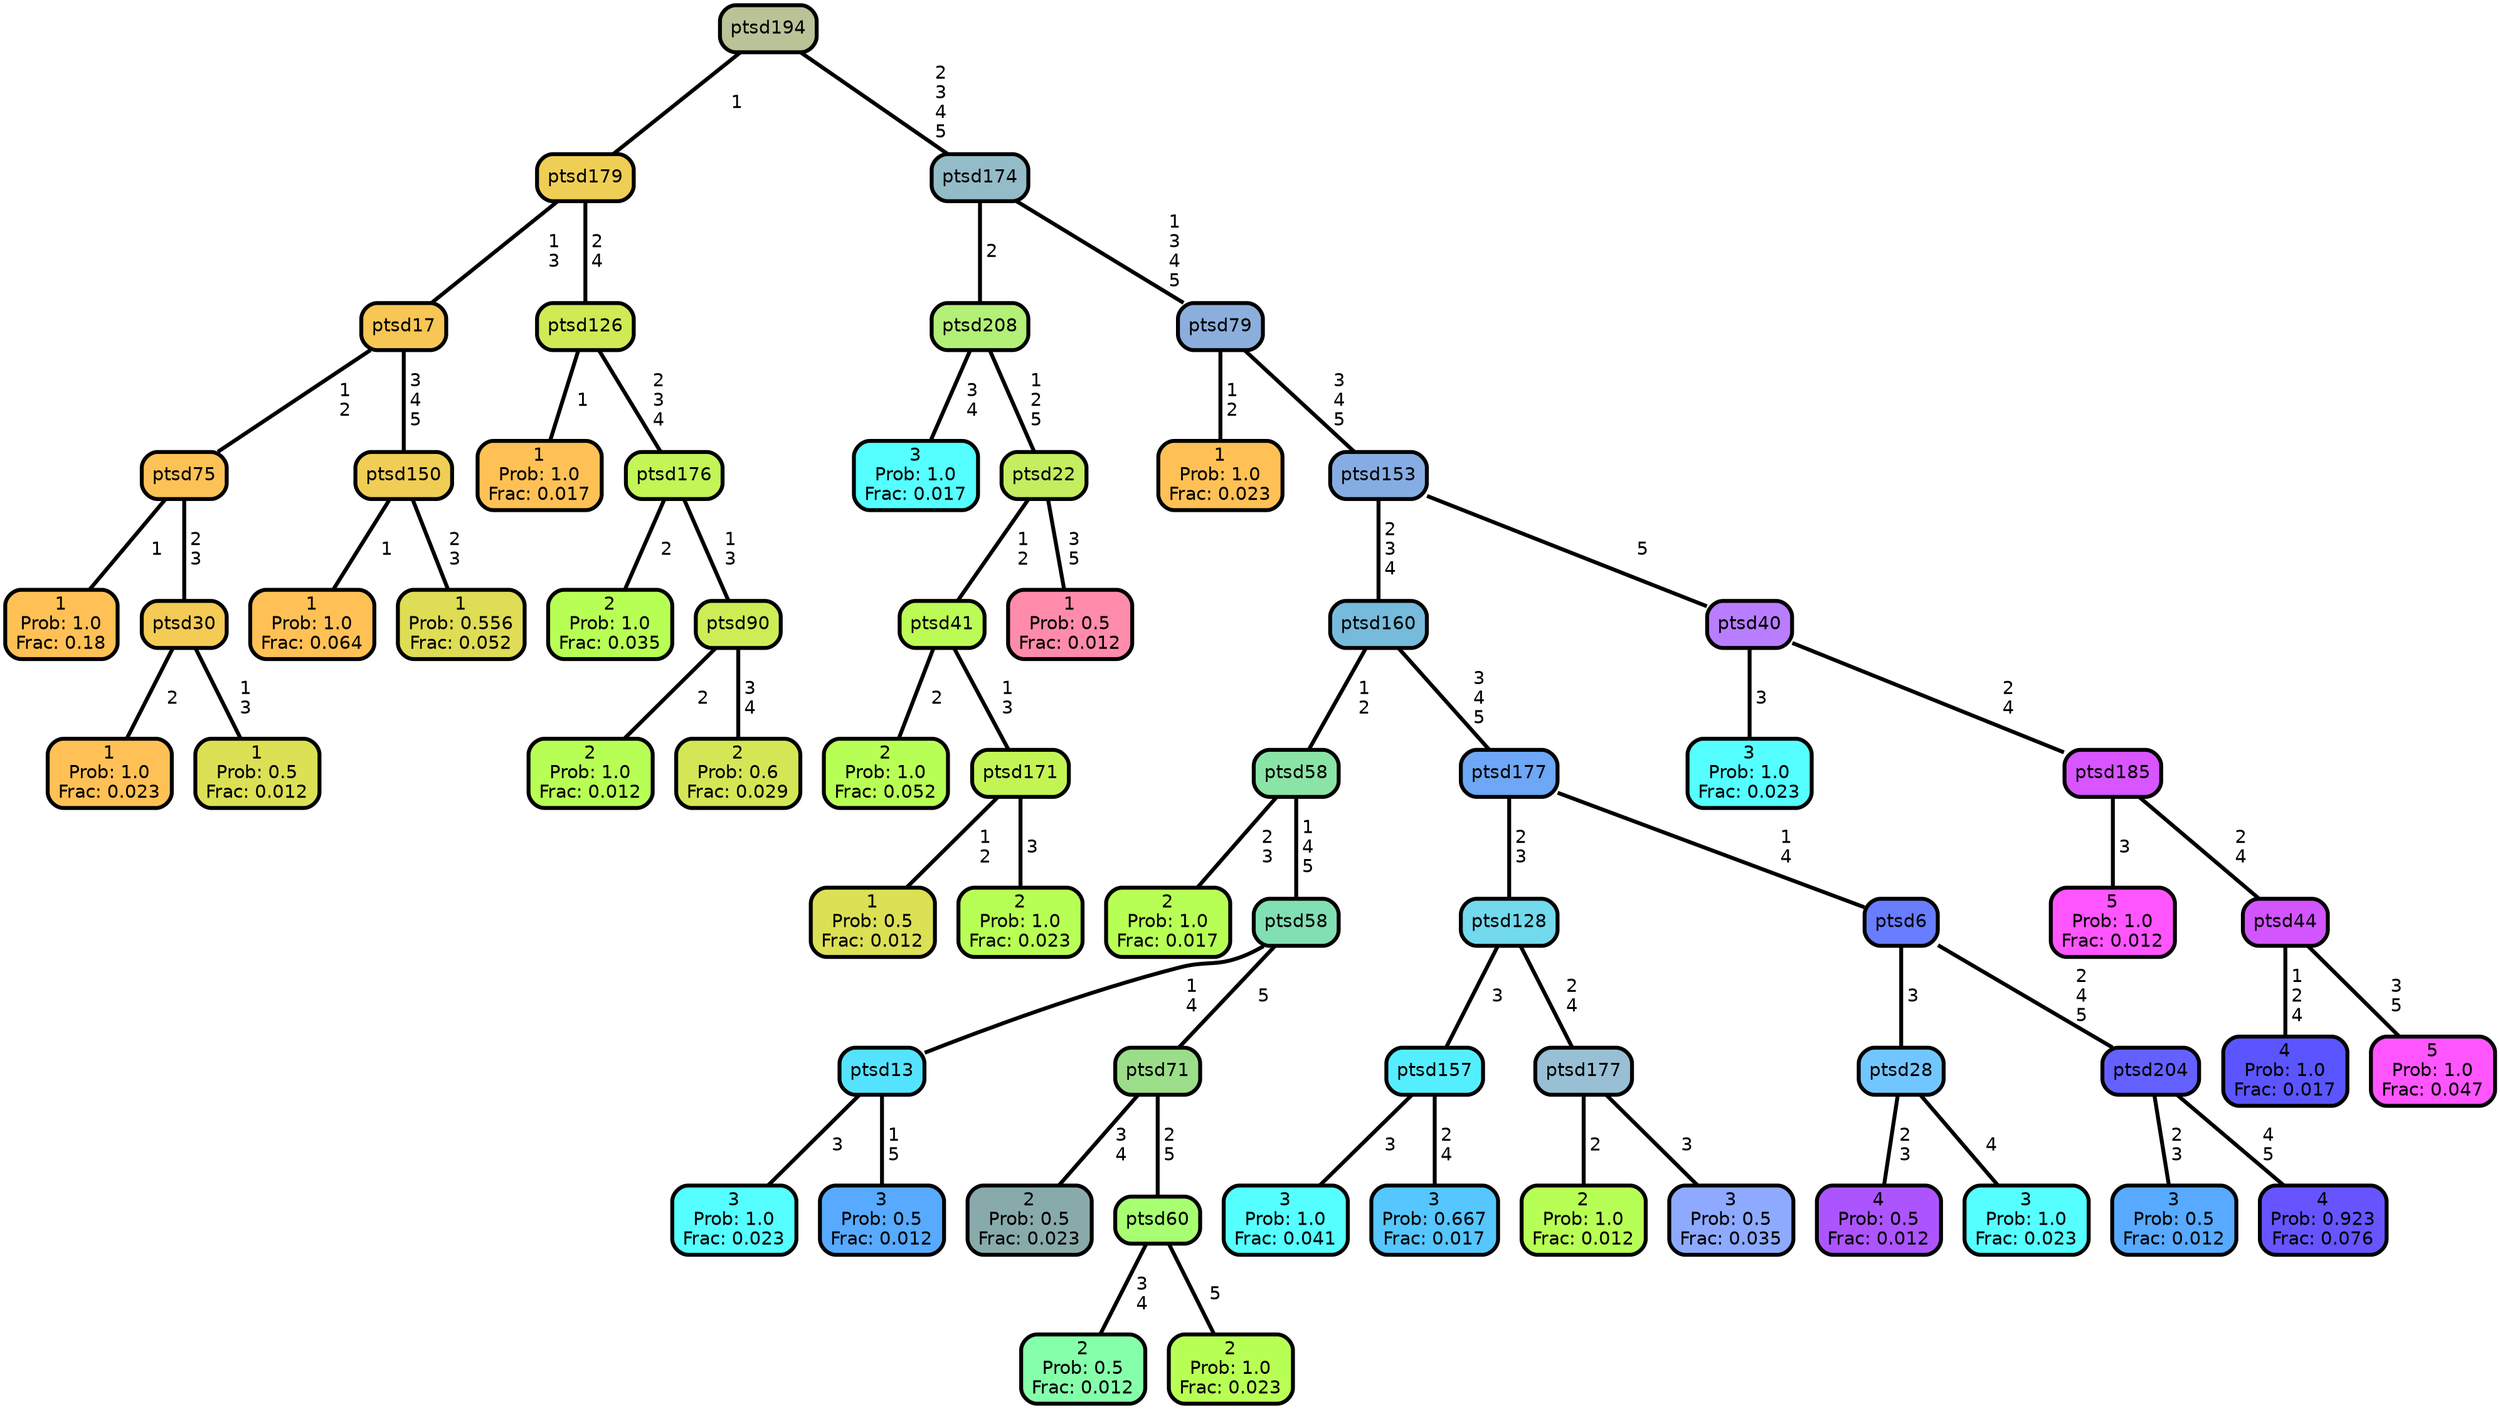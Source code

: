 graph Tree {
node [shape=box, style="filled, rounded",color="black",penwidth="3",fontcolor="black",                 fontname=helvetica] ;
graph [ranksep="0 equally", splines=straight,                 bgcolor=transparent, dpi=200] ;
edge [fontname=helvetica, color=black] ;
0 [label="1
Prob: 1.0
Frac: 0.18", fillcolor="#ffc155"] ;
1 [label="ptsd75", fillcolor="#fdc255"] ;
2 [label="1
Prob: 1.0
Frac: 0.023", fillcolor="#ffc155"] ;
3 [label="ptsd30", fillcolor="#f3cb55"] ;
4 [label="1
Prob: 0.5
Frac: 0.012", fillcolor="#dbe055"] ;
5 [label="ptsd17", fillcolor="#f8c655"] ;
6 [label="1
Prob: 1.0
Frac: 0.064", fillcolor="#ffc155"] ;
7 [label="ptsd150", fillcolor="#f0cd55"] ;
8 [label="1
Prob: 0.556
Frac: 0.052", fillcolor="#dfdc55"] ;
9 [label="ptsd179", fillcolor="#efce55"] ;
10 [label="1
Prob: 1.0
Frac: 0.017", fillcolor="#ffc155"] ;
11 [label="ptsd126", fillcolor="#ceeb55"] ;
12 [label="2
Prob: 1.0
Frac: 0.035", fillcolor="#b8ff55"] ;
13 [label="ptsd176", fillcolor="#c2f555"] ;
14 [label="2
Prob: 1.0
Frac: 0.012", fillcolor="#b8ff55"] ;
15 [label="ptsd90", fillcolor="#cced55"] ;
16 [label="2
Prob: 0.6
Frac: 0.029", fillcolor="#d4e655"] ;
17 [label="ptsd194", fillcolor="#bac397"] ;
18 [label="3
Prob: 1.0
Frac: 0.017", fillcolor="#55ffff"] ;
19 [label="ptsd208", fillcolor="#b3f077"] ;
20 [label="2
Prob: 1.0
Frac: 0.052", fillcolor="#b8ff55"] ;
21 [label="ptsd41", fillcolor="#bcfa55"] ;
22 [label="1
Prob: 0.5
Frac: 0.012", fillcolor="#dbe055"] ;
23 [label="ptsd171", fillcolor="#c3f455"] ;
24 [label="2
Prob: 1.0
Frac: 0.023", fillcolor="#b8ff55"] ;
25 [label="ptsd22", fillcolor="#c4ed5f"] ;
26 [label="1
Prob: 0.5
Frac: 0.012", fillcolor="#ff8baa"] ;
27 [label="ptsd174", fillcolor="#94bbc8"] ;
28 [label="1
Prob: 1.0
Frac: 0.023", fillcolor="#ffc155"] ;
29 [label="ptsd79", fillcolor="#8caedc"] ;
30 [label="2
Prob: 1.0
Frac: 0.017", fillcolor="#b8ff55"] ;
31 [label="ptsd58", fillcolor="#89e4a5"] ;
32 [label="3
Prob: 1.0
Frac: 0.023", fillcolor="#55ffff"] ;
33 [label="ptsd13", fillcolor="#55e2ff"] ;
34 [label="3
Prob: 0.5
Frac: 0.012", fillcolor="#57aaff"] ;
35 [label="ptsd58", fillcolor="#81dfb4"] ;
36 [label="2
Prob: 0.5
Frac: 0.023", fillcolor="#89aaaa"] ;
37 [label="ptsd71", fillcolor="#9bdd88"] ;
38 [label="2
Prob: 0.5
Frac: 0.012", fillcolor="#86ffaa"] ;
39 [label="ptsd60", fillcolor="#a7ff71"] ;
40 [label="2
Prob: 1.0
Frac: 0.023", fillcolor="#b8ff55"] ;
41 [label="ptsd160", fillcolor="#76bbdb"] ;
42 [label="3
Prob: 1.0
Frac: 0.041", fillcolor="#55ffff"] ;
43 [label="ptsd157", fillcolor="#55eeff"] ;
44 [label="3
Prob: 0.667
Frac: 0.017", fillcolor="#56c6ff"] ;
45 [label="ptsd128", fillcolor="#73d9ec"] ;
46 [label="2
Prob: 1.0
Frac: 0.012", fillcolor="#b8ff55"] ;
47 [label="ptsd177", fillcolor="#98bfd4"] ;
48 [label="3
Prob: 0.5
Frac: 0.035", fillcolor="#8eaaff"] ;
49 [label="ptsd177", fillcolor="#6da7f6"] ;
50 [label="4
Prob: 0.5
Frac: 0.012", fillcolor="#ac55ff"] ;
51 [label="ptsd28", fillcolor="#72c6ff"] ;
52 [label="3
Prob: 1.0
Frac: 0.023", fillcolor="#55ffff"] ;
53 [label="ptsd6", fillcolor="#687dff"] ;
54 [label="3
Prob: 0.5
Frac: 0.012", fillcolor="#57aaff"] ;
55 [label="ptsd204", fillcolor="#6460ff"] ;
56 [label="4
Prob: 0.923
Frac: 0.076", fillcolor="#6655ff"] ;
57 [label="ptsd153", fillcolor="#86ade3"] ;
58 [label="3
Prob: 1.0
Frac: 0.023", fillcolor="#55ffff"] ;
59 [label="ptsd40", fillcolor="#b97dff"] ;
60 [label="5
Prob: 1.0
Frac: 0.012", fillcolor="#ff55ff"] ;
61 [label="ptsd185", fillcolor="#d855ff"] ;
62 [label="4
Prob: 1.0
Frac: 0.017", fillcolor="#5a55ff"] ;
63 [label="ptsd44", fillcolor="#d255ff"] ;
64 [label="5
Prob: 1.0
Frac: 0.047", fillcolor="#ff55ff"] ;
1 -- 0 [label=" 1",penwidth=3] ;
1 -- 3 [label=" 2\n 3",penwidth=3] ;
3 -- 2 [label=" 2",penwidth=3] ;
3 -- 4 [label=" 1\n 3",penwidth=3] ;
5 -- 1 [label=" 1\n 2",penwidth=3] ;
5 -- 7 [label=" 3\n 4\n 5",penwidth=3] ;
7 -- 6 [label=" 1",penwidth=3] ;
7 -- 8 [label=" 2\n 3",penwidth=3] ;
9 -- 5 [label=" 1\n 3",penwidth=3] ;
9 -- 11 [label=" 2\n 4",penwidth=3] ;
11 -- 10 [label=" 1",penwidth=3] ;
11 -- 13 [label=" 2\n 3\n 4",penwidth=3] ;
13 -- 12 [label=" 2",penwidth=3] ;
13 -- 15 [label=" 1\n 3",penwidth=3] ;
15 -- 14 [label=" 2",penwidth=3] ;
15 -- 16 [label=" 3\n 4",penwidth=3] ;
17 -- 9 [label=" 1",penwidth=3] ;
17 -- 27 [label=" 2\n 3\n 4\n 5",penwidth=3] ;
19 -- 18 [label=" 3\n 4",penwidth=3] ;
19 -- 25 [label=" 1\n 2\n 5",penwidth=3] ;
21 -- 20 [label=" 2",penwidth=3] ;
21 -- 23 [label=" 1\n 3",penwidth=3] ;
23 -- 22 [label=" 1\n 2",penwidth=3] ;
23 -- 24 [label=" 3",penwidth=3] ;
25 -- 21 [label=" 1\n 2",penwidth=3] ;
25 -- 26 [label=" 3\n 5",penwidth=3] ;
27 -- 19 [label=" 2",penwidth=3] ;
27 -- 29 [label=" 1\n 3\n 4\n 5",penwidth=3] ;
29 -- 28 [label=" 1\n 2",penwidth=3] ;
29 -- 57 [label=" 3\n 4\n 5",penwidth=3] ;
31 -- 30 [label=" 2\n 3",penwidth=3] ;
31 -- 35 [label=" 1\n 4\n 5",penwidth=3] ;
33 -- 32 [label=" 3",penwidth=3] ;
33 -- 34 [label=" 1\n 5",penwidth=3] ;
35 -- 33 [label=" 1\n 4",penwidth=3] ;
35 -- 37 [label=" 5",penwidth=3] ;
37 -- 36 [label=" 3\n 4",penwidth=3] ;
37 -- 39 [label=" 2\n 5",penwidth=3] ;
39 -- 38 [label=" 3\n 4",penwidth=3] ;
39 -- 40 [label=" 5",penwidth=3] ;
41 -- 31 [label=" 1\n 2",penwidth=3] ;
41 -- 49 [label=" 3\n 4\n 5",penwidth=3] ;
43 -- 42 [label=" 3",penwidth=3] ;
43 -- 44 [label=" 2\n 4",penwidth=3] ;
45 -- 43 [label=" 3",penwidth=3] ;
45 -- 47 [label=" 2\n 4",penwidth=3] ;
47 -- 46 [label=" 2",penwidth=3] ;
47 -- 48 [label=" 3",penwidth=3] ;
49 -- 45 [label=" 2\n 3",penwidth=3] ;
49 -- 53 [label=" 1\n 4",penwidth=3] ;
51 -- 50 [label=" 2\n 3",penwidth=3] ;
51 -- 52 [label=" 4",penwidth=3] ;
53 -- 51 [label=" 3",penwidth=3] ;
53 -- 55 [label=" 2\n 4\n 5",penwidth=3] ;
55 -- 54 [label=" 2\n 3",penwidth=3] ;
55 -- 56 [label=" 4\n 5",penwidth=3] ;
57 -- 41 [label=" 2\n 3\n 4",penwidth=3] ;
57 -- 59 [label=" 5",penwidth=3] ;
59 -- 58 [label=" 3",penwidth=3] ;
59 -- 61 [label=" 2\n 4",penwidth=3] ;
61 -- 60 [label=" 3",penwidth=3] ;
61 -- 63 [label=" 2\n 4",penwidth=3] ;
63 -- 62 [label=" 1\n 2\n 4",penwidth=3] ;
63 -- 64 [label=" 3\n 5",penwidth=3] ;
{rank = same;}}